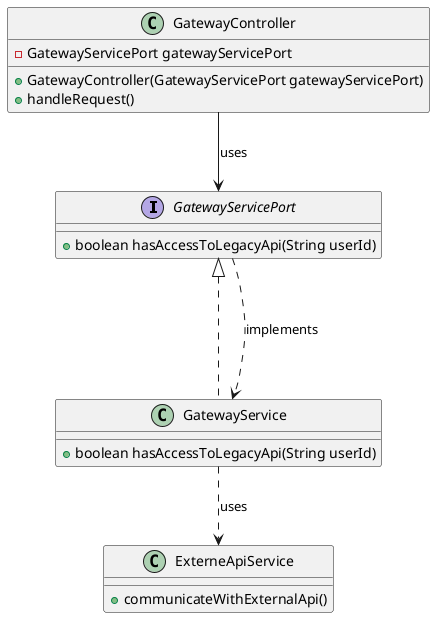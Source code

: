 @startuml
interface GatewayServicePort {
    + boolean hasAccessToLegacyApi(String userId)
}

class GatewayController {
    - GatewayServicePort gatewayServicePort
    + GatewayController(GatewayServicePort gatewayServicePort)
    + handleRequest()
}

class GatewayService implements GatewayServicePort {
    + boolean hasAccessToLegacyApi(String userId)
}

class ExterneApiService {
    + communicateWithExternalApi()
}

GatewayController --> GatewayServicePort : uses
GatewayServicePort ...> GatewayService : implements
GatewayService ..> ExterneApiService : uses

@enduml